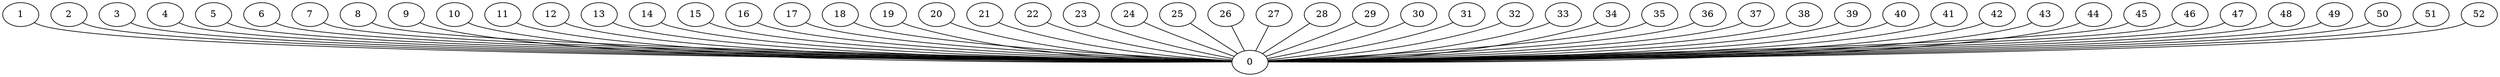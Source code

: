 graph G {
0;
1;
2;
3;
4;
5;
6;
7;
8;
9;
10;
11;
12;
13;
14;
15;
16;
17;
18;
19;
20;
21;
22;
23;
24;
25;
26;
27;
28;
29;
30;
31;
32;
33;
34;
35;
36;
37;
38;
39;
40;
41;
42;
43;
44;
45;
46;
47;
48;
49;
50;
51;
52;
1--0 ;
2--0 ;
3--0 ;
4--0 ;
6--0 ;
5--0 ;
7--0 ;
9--0 ;
8--0 ;
11--0 ;
10--0 ;
12--0 ;
14--0 ;
13--0 ;
15--0 ;
16--0 ;
17--0 ;
19--0 ;
18--0 ;
21--0 ;
20--0 ;
24--0 ;
23--0 ;
22--0 ;
25--0 ;
26--0 ;
28--0 ;
27--0 ;
29--0 ;
32--0 ;
31--0 ;
30--0 ;
34--0 ;
33--0 ;
36--0 ;
35--0 ;
37--0 ;
39--0 ;
38--0 ;
41--0 ;
40--0 ;
42--0 ;
47--0 ;
46--0 ;
45--0 ;
44--0 ;
43--0 ;
48--0 ;
50--0 ;
49--0 ;
51--0 ;
52--0 ;
}
